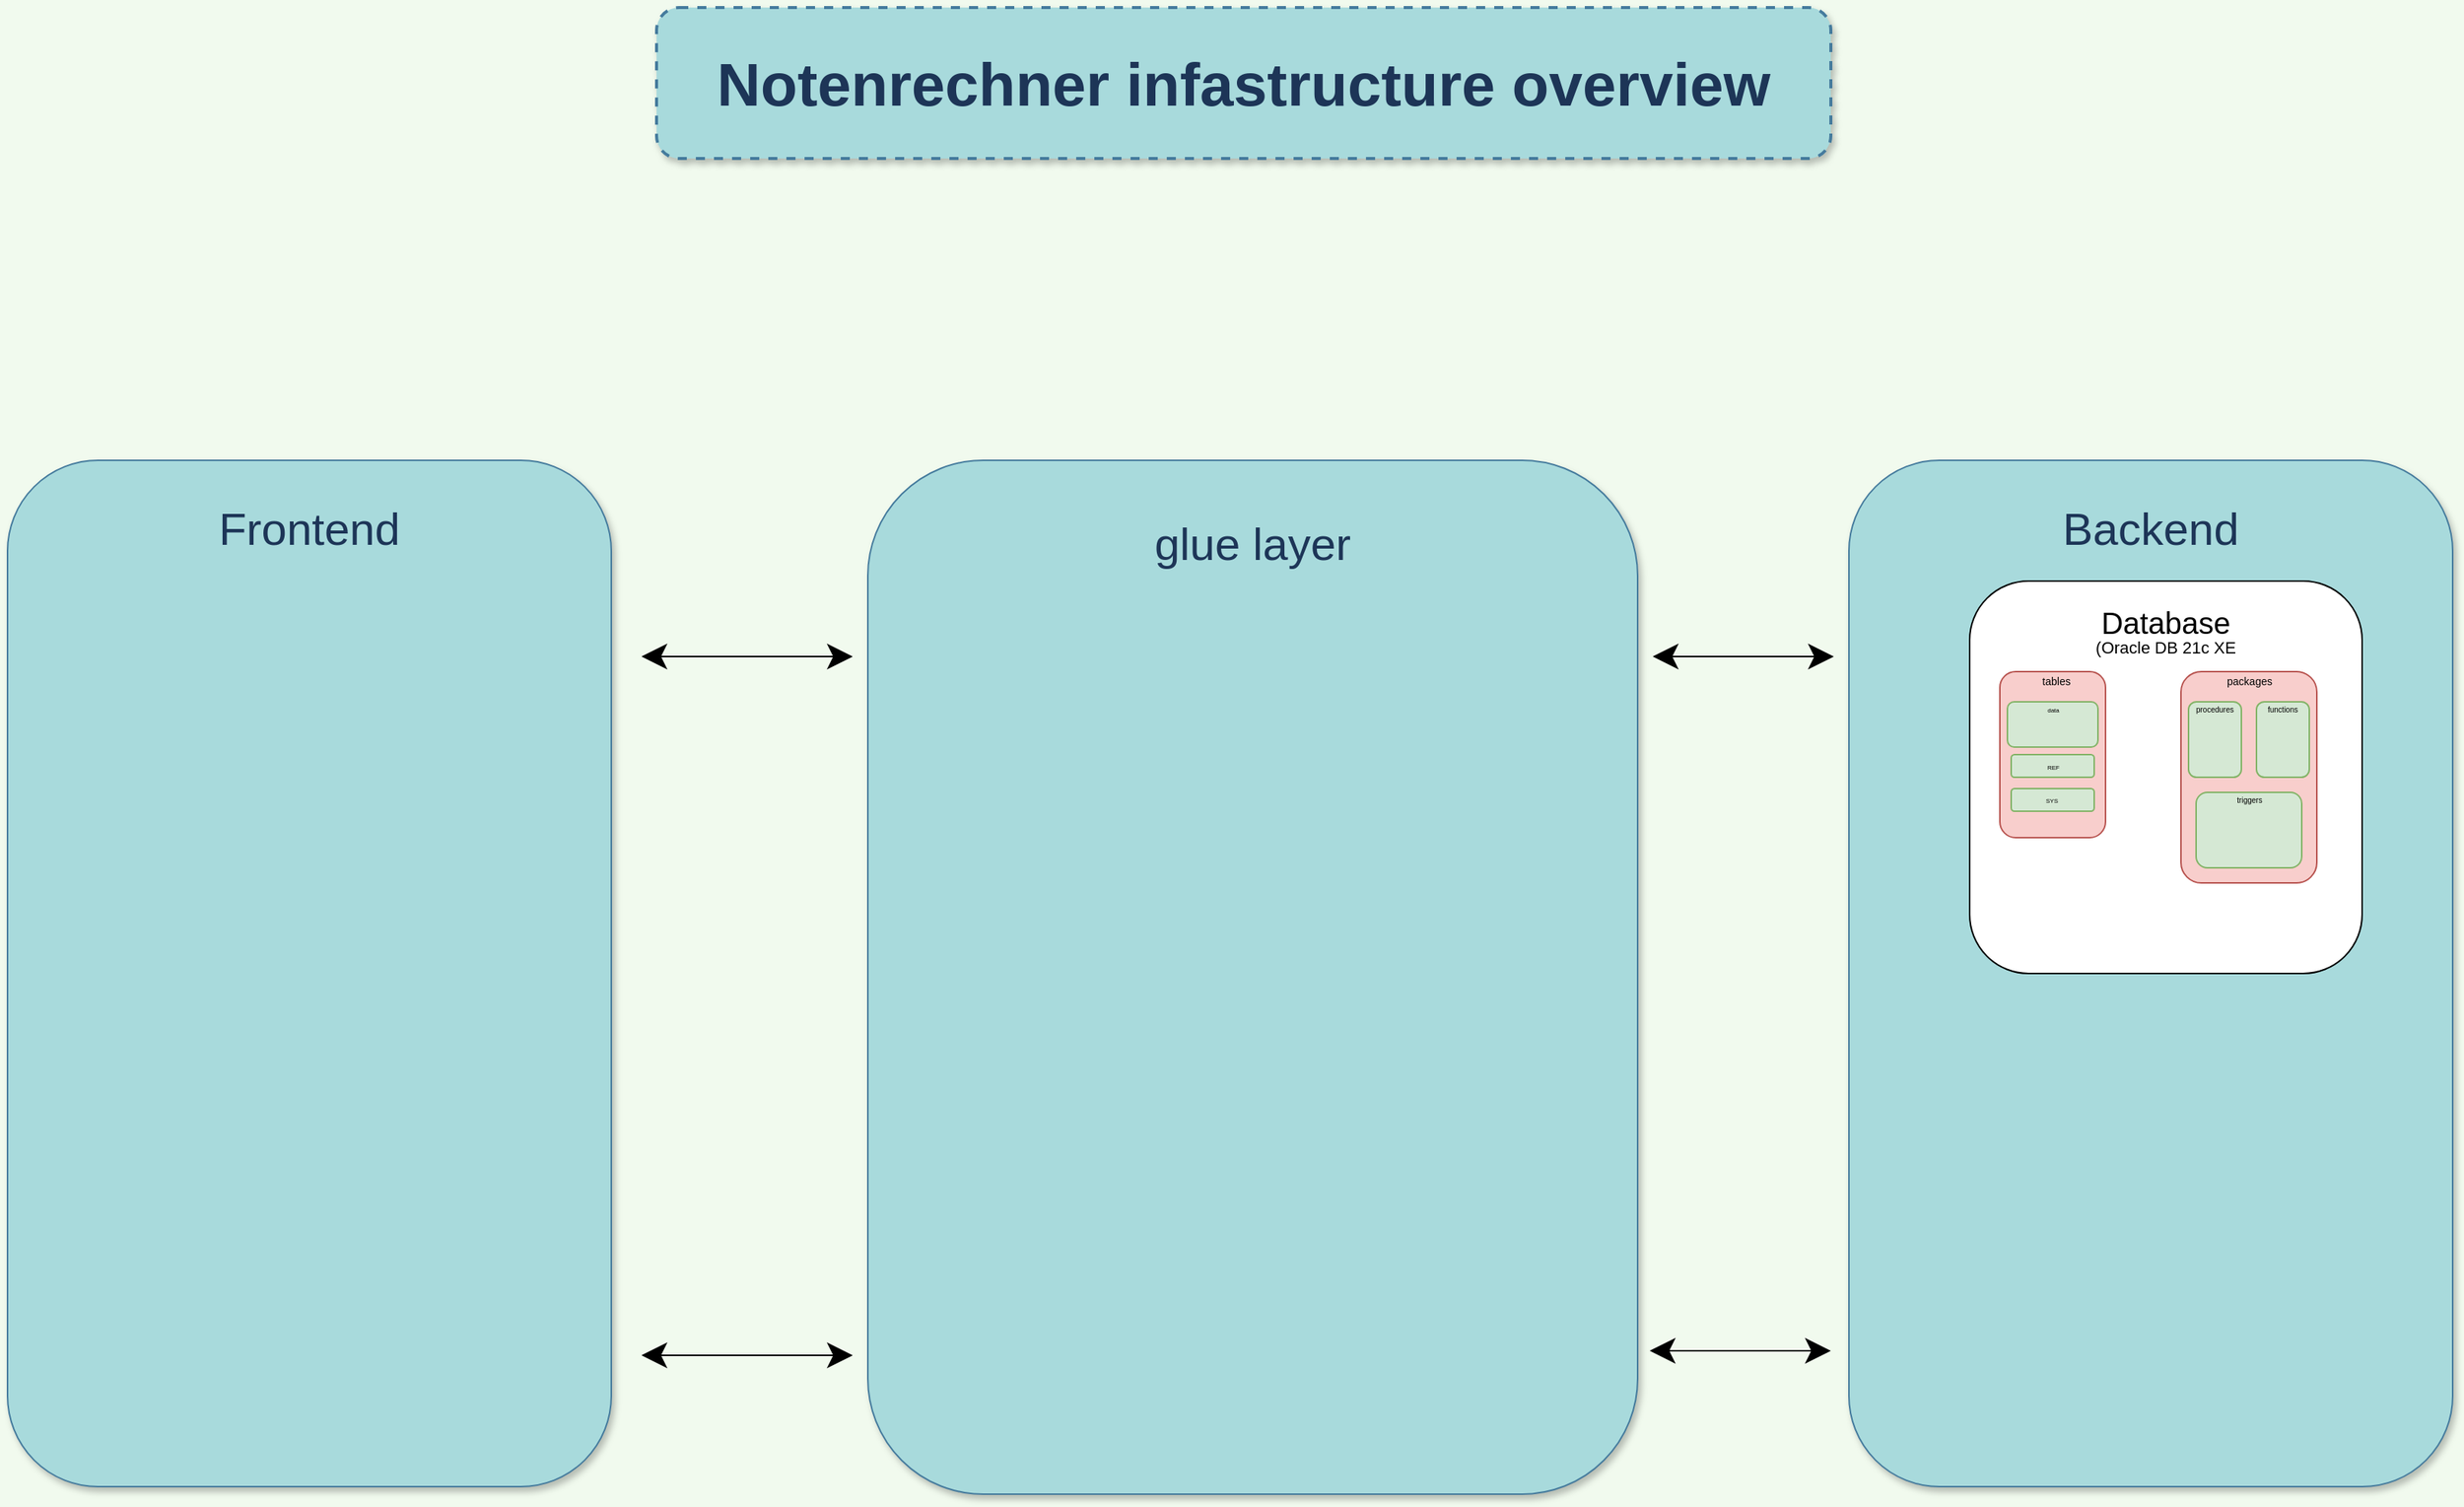 <mxfile version="20.2.8" type="device"><diagram name="Page-1" id="90a13364-a465-7bf4-72fc-28e22215d7a0"><mxGraphModel dx="1185" dy="721" grid="1" gridSize="10" guides="1" tooltips="1" connect="1" arrows="1" fold="1" page="1" pageScale="1.5" pageWidth="1169" pageHeight="826" background="#F1FAEE" math="0" shadow="0"><root><mxCell id="0" style=";html=1;"/><mxCell id="1" style=";html=1;" parent="0"/><mxCell id="zAxkqnmBO8jF6PnqIsgK-15" value="" style="whiteSpace=wrap;html=1;shadow=1;fontSize=18;fillColor=#A8DADC;strokeColor=#457B9D;fontColor=#1D3557;rounded=1;" vertex="1" parent="1"><mxGeometry x="1290" y="320" width="400" height="680" as="geometry"/></mxCell><mxCell id="3a17f1ce550125da-1" value="&lt;b&gt;&lt;font style=&quot;font-size: 40px;&quot;&gt;Notenrechner infastructure overview&lt;/font&gt;&lt;/b&gt;" style="whiteSpace=wrap;html=1;shadow=1;fontSize=20;fillColor=#A8DADC;strokeColor=#457B9D;strokeWidth=2;dashed=1;fontColor=#1D3557;rounded=1;" parent="1" vertex="1"><mxGeometry x="500" y="20" width="778" height="100" as="geometry"/></mxCell><mxCell id="3a17f1ce550125da-2" value="" style="whiteSpace=wrap;html=1;shadow=1;fontSize=18;fillColor=#A8DADC;strokeColor=#457B9D;fontColor=#1D3557;rounded=1;" parent="1" vertex="1"><mxGeometry x="640" y="320" width="510" height="685" as="geometry"/></mxCell><mxCell id="3a17f1ce550125da-8" value="" style="whiteSpace=wrap;html=1;shadow=1;fontSize=18;fillColor=#A8DADC;strokeColor=#457B9D;fontColor=#1D3557;rounded=1;" parent="1" vertex="1"><mxGeometry x="70" y="320" width="400" height="680" as="geometry"/></mxCell><mxCell id="zAxkqnmBO8jF6PnqIsgK-4" value="&lt;font style=&quot;font-size: 30px;&quot;&gt;Frontend&lt;/font&gt;" style="text;html=1;strokeColor=none;fillColor=none;align=center;verticalAlign=middle;whiteSpace=wrap;rounded=1;fontColor=#1D3557;" vertex="1" parent="1"><mxGeometry x="215" y="330" width="110" height="70" as="geometry"/></mxCell><mxCell id="zAxkqnmBO8jF6PnqIsgK-14" value="&lt;font style=&quot;font-size: 30px;&quot;&gt;Backend&lt;/font&gt;" style="text;html=1;strokeColor=none;fillColor=none;align=center;verticalAlign=middle;whiteSpace=wrap;rounded=1;fontColor=#1D3557;" vertex="1" parent="1"><mxGeometry x="1435" y="330" width="110" height="70" as="geometry"/></mxCell><mxCell id="zAxkqnmBO8jF6PnqIsgK-16" value="&lt;font style=&quot;font-size: 30px;&quot;&gt;glue layer&lt;/font&gt;" style="text;html=1;strokeColor=none;fillColor=none;align=center;verticalAlign=middle;whiteSpace=wrap;rounded=1;fontColor=#1D3557;" vertex="1" parent="1"><mxGeometry x="762" y="340" width="266" height="70" as="geometry"/></mxCell><mxCell id="zAxkqnmBO8jF6PnqIsgK-17" value="" style="whiteSpace=wrap;html=1;aspect=fixed;rounded=1;fontSize=40;" vertex="1" parent="1"><mxGeometry x="1370" y="400" width="260" height="260" as="geometry"/></mxCell><mxCell id="zAxkqnmBO8jF6PnqIsgK-18" value="&lt;span style=&quot;font-size: 20px;&quot;&gt;Database&lt;/span&gt;" style="text;html=1;strokeColor=none;fillColor=none;align=center;verticalAlign=middle;whiteSpace=wrap;rounded=0;fontSize=40;" vertex="1" parent="1"><mxGeometry x="1455" y="400" width="90" height="40" as="geometry"/></mxCell><mxCell id="zAxkqnmBO8jF6PnqIsgK-20" value="&lt;font style=&quot;font-size: 11px;&quot;&gt;(Oracle DB 21c XE&lt;/font&gt;" style="text;html=1;strokeColor=none;fillColor=none;align=center;verticalAlign=middle;whiteSpace=wrap;rounded=0;fontSize=39;" vertex="1" parent="1"><mxGeometry x="1450" y="430" width="100" height="10" as="geometry"/></mxCell><mxCell id="zAxkqnmBO8jF6PnqIsgK-21" value="" style="rounded=1;whiteSpace=wrap;html=1;fontSize=11;fillColor=#f8cecc;strokeColor=#b85450;" vertex="1" parent="1"><mxGeometry x="1390" y="460" width="70" height="110" as="geometry"/></mxCell><mxCell id="zAxkqnmBO8jF6PnqIsgK-22" value="&lt;font style=&quot;font-size: 7px;&quot;&gt;tables&lt;/font&gt;" style="text;html=1;strokeColor=none;fillColor=none;align=center;verticalAlign=middle;whiteSpace=wrap;rounded=0;fontSize=11;" vertex="1" parent="1"><mxGeometry x="1400" y="460" width="55" height="10" as="geometry"/></mxCell><mxCell id="zAxkqnmBO8jF6PnqIsgK-34" value="" style="rounded=1;whiteSpace=wrap;html=1;fontSize=11;fillColor=#f8cecc;strokeColor=#b85450;" vertex="1" parent="1"><mxGeometry x="1510" y="460" width="90" height="140" as="geometry"/></mxCell><mxCell id="zAxkqnmBO8jF6PnqIsgK-35" value="&lt;font style=&quot;font-size: 7px;&quot;&gt;packages&lt;/font&gt;" style="text;html=1;strokeColor=none;fillColor=none;align=center;verticalAlign=middle;whiteSpace=wrap;rounded=0;fontSize=11;" vertex="1" parent="1"><mxGeometry x="1527.5" y="460" width="55" height="10" as="geometry"/></mxCell><mxCell id="zAxkqnmBO8jF6PnqIsgK-36" value="" style="rounded=1;whiteSpace=wrap;html=1;fontSize=11;fillColor=#d5e8d4;strokeColor=#82b366;" vertex="1" parent="1"><mxGeometry x="1515" y="480" width="35" height="50" as="geometry"/></mxCell><mxCell id="zAxkqnmBO8jF6PnqIsgK-37" value="" style="rounded=1;whiteSpace=wrap;html=1;fontSize=11;fillColor=#d5e8d4;strokeColor=#82b366;" vertex="1" parent="1"><mxGeometry x="1560" y="480" width="35" height="50" as="geometry"/></mxCell><mxCell id="zAxkqnmBO8jF6PnqIsgK-38" value="" style="rounded=1;whiteSpace=wrap;html=1;fontSize=11;fillColor=#d5e8d4;strokeColor=#82b366;" vertex="1" parent="1"><mxGeometry x="1520" y="540" width="70" height="50" as="geometry"/></mxCell><mxCell id="zAxkqnmBO8jF6PnqIsgK-39" value="&lt;span style=&quot;font-size: 5px;&quot;&gt;triggers&lt;/span&gt;" style="text;html=1;strokeColor=none;fillColor=none;align=center;verticalAlign=middle;whiteSpace=wrap;rounded=0;fontSize=6;" vertex="1" parent="1"><mxGeometry x="1527.5" y="540" width="55" height="10" as="geometry"/></mxCell><mxCell id="zAxkqnmBO8jF6PnqIsgK-40" value="&lt;span style=&quot;font-size: 5px;&quot;&gt;functions&lt;/span&gt;" style="text;html=1;strokeColor=none;fillColor=none;align=center;verticalAlign=middle;whiteSpace=wrap;rounded=0;fontSize=6;" vertex="1" parent="1"><mxGeometry x="1550" y="480" width="55" height="10" as="geometry"/></mxCell><mxCell id="zAxkqnmBO8jF6PnqIsgK-41" value="&lt;span style=&quot;font-size: 5px;&quot;&gt;procedures&lt;/span&gt;" style="text;html=1;strokeColor=none;fillColor=none;align=center;verticalAlign=middle;whiteSpace=wrap;rounded=0;fontSize=6;" vertex="1" parent="1"><mxGeometry x="1505" y="480" width="55" height="10" as="geometry"/></mxCell><mxCell id="zAxkqnmBO8jF6PnqIsgK-42" value="" style="rounded=1;whiteSpace=wrap;html=1;fontSize=11;fillColor=#d5e8d4;strokeColor=#82b366;" vertex="1" parent="1"><mxGeometry x="1395" y="480" width="60" height="30" as="geometry"/></mxCell><mxCell id="zAxkqnmBO8jF6PnqIsgK-43" value="" style="rounded=1;whiteSpace=wrap;html=1;fontSize=11;fillColor=#d5e8d4;strokeColor=#82b366;" vertex="1" parent="1"><mxGeometry x="1397.5" y="515" width="55" height="15" as="geometry"/></mxCell><mxCell id="zAxkqnmBO8jF6PnqIsgK-44" value="" style="rounded=1;whiteSpace=wrap;html=1;fontSize=11;fillColor=#d5e8d4;strokeColor=#82b366;" vertex="1" parent="1"><mxGeometry x="1397.5" y="537.5" width="55" height="15" as="geometry"/></mxCell><mxCell id="zAxkqnmBO8jF6PnqIsgK-45" value="&lt;font style=&quot;font-size: 4px;&quot;&gt;data&lt;/font&gt;" style="text;html=1;strokeColor=none;fillColor=none;align=center;verticalAlign=middle;whiteSpace=wrap;rounded=0;fontSize=6;" vertex="1" parent="1"><mxGeometry x="1397.5" y="480" width="55" height="10" as="geometry"/></mxCell><mxCell id="zAxkqnmBO8jF6PnqIsgK-46" value="&lt;font style=&quot;font-size: 4px;&quot;&gt;REF&lt;/font&gt;" style="text;html=1;strokeColor=none;fillColor=none;align=center;verticalAlign=middle;whiteSpace=wrap;rounded=0;fontSize=6;" vertex="1" parent="1"><mxGeometry x="1398.75" y="520" width="52.5" height="5" as="geometry"/></mxCell><mxCell id="zAxkqnmBO8jF6PnqIsgK-47" value="&lt;span style=&quot;font-size: 4px;&quot;&gt;SYS&lt;/span&gt;" style="text;html=1;strokeColor=none;fillColor=none;align=center;verticalAlign=middle;whiteSpace=wrap;rounded=0;fontSize=6;" vertex="1" parent="1"><mxGeometry x="1397.5" y="542.5" width="52.5" height="5" as="geometry"/></mxCell><mxCell id="zAxkqnmBO8jF6PnqIsgK-55" value="" style="endArrow=classic;startArrow=classic;html=1;rounded=1;fontSize=13;startSize=14;endSize=14;" edge="1" parent="1"><mxGeometry width="50" height="50" relative="1" as="geometry"><mxPoint x="1160" y="450" as="sourcePoint"/><mxPoint x="1280" y="450" as="targetPoint"/><Array as="points"><mxPoint x="1230" y="450"/></Array></mxGeometry></mxCell><mxCell id="zAxkqnmBO8jF6PnqIsgK-56" value="" style="endArrow=classic;startArrow=classic;html=1;rounded=1;fontSize=13;startSize=14;endSize=14;" edge="1" parent="1"><mxGeometry width="50" height="50" relative="1" as="geometry"><mxPoint x="1158" y="910" as="sourcePoint"/><mxPoint x="1278" y="910" as="targetPoint"/></mxGeometry></mxCell><mxCell id="zAxkqnmBO8jF6PnqIsgK-57" value="" style="endArrow=classic;startArrow=classic;html=1;rounded=1;fontSize=13;startSize=14;endSize=14;" edge="1" parent="1"><mxGeometry width="50" height="50" relative="1" as="geometry"><mxPoint x="490" y="450" as="sourcePoint"/><mxPoint x="630" y="450" as="targetPoint"/></mxGeometry></mxCell><mxCell id="zAxkqnmBO8jF6PnqIsgK-58" value="" style="endArrow=classic;startArrow=classic;html=1;rounded=1;fontSize=13;startSize=14;endSize=14;" edge="1" parent="1"><mxGeometry width="50" height="50" relative="1" as="geometry"><mxPoint x="490" y="913" as="sourcePoint"/><mxPoint x="630" y="913" as="targetPoint"/></mxGeometry></mxCell></root></mxGraphModel></diagram></mxfile>